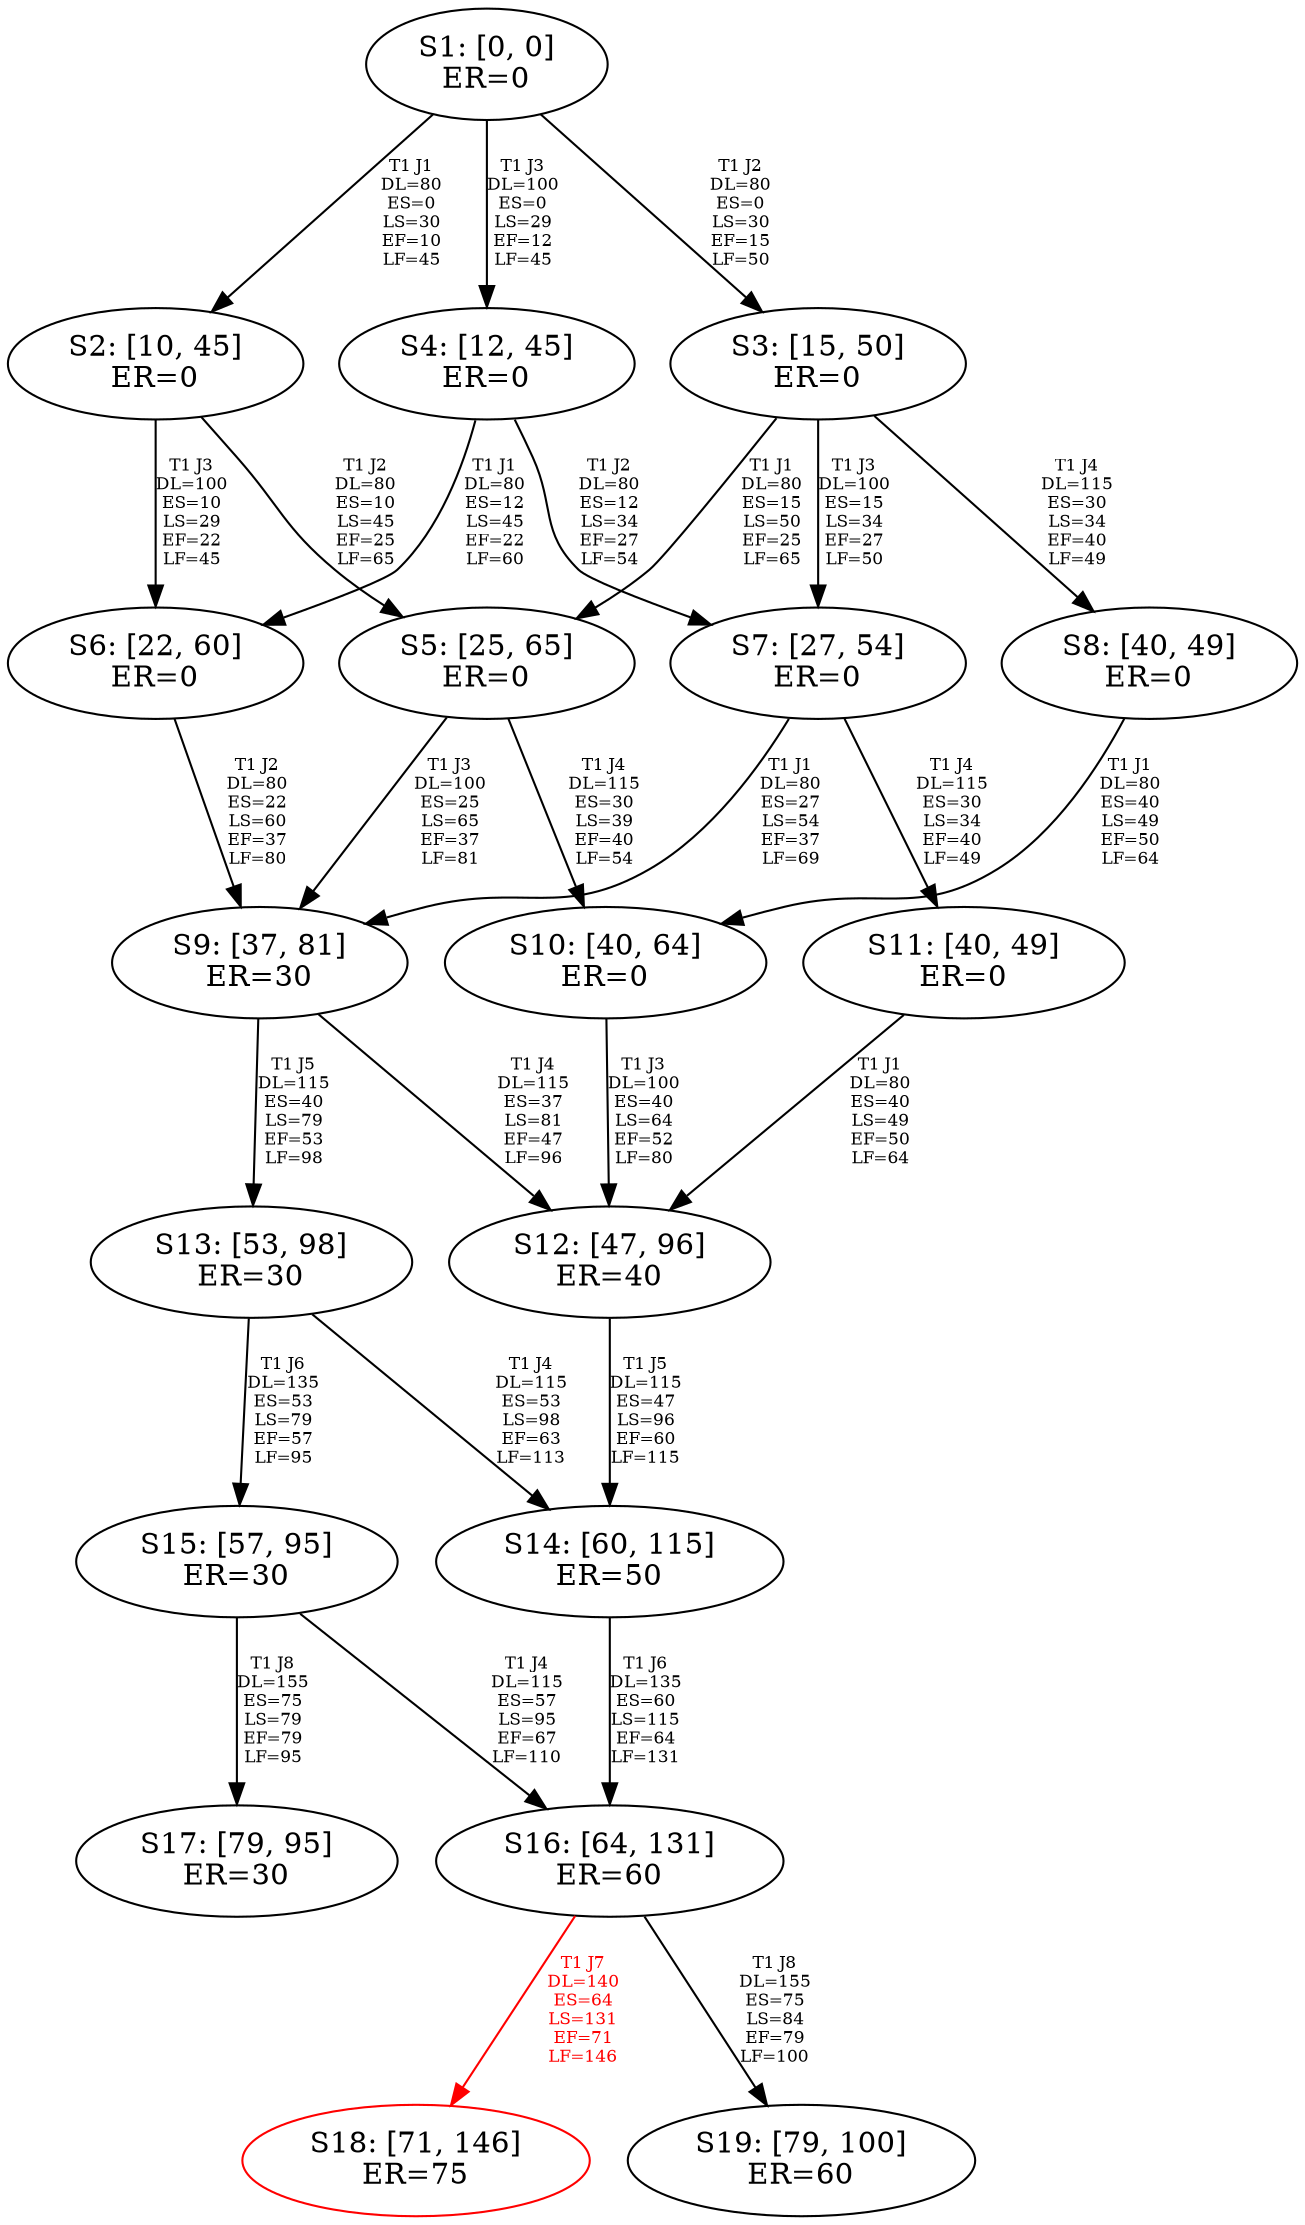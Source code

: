 digraph {
	S1[label="S1: [0, 0]\nER=0"];
	S2[label="S2: [10, 45]\nER=0"];
	S3[label="S3: [15, 50]\nER=0"];
	S4[label="S4: [12, 45]\nER=0"];
	S5[label="S5: [25, 65]\nER=0"];
	S6[label="S6: [22, 60]\nER=0"];
	S7[label="S7: [27, 54]\nER=0"];
	S8[label="S8: [40, 49]\nER=0"];
	S9[label="S9: [37, 81]\nER=30"];
	S10[label="S10: [40, 64]\nER=0"];
	S11[label="S11: [40, 49]\nER=0"];
	S12[label="S12: [47, 96]\nER=40"];
	S13[label="S13: [53, 98]\nER=30"];
	S14[label="S14: [60, 115]\nER=50"];
	S15[label="S15: [57, 95]\nER=30"];
	S16[label="S16: [64, 131]\nER=60"];
	S17[label="S17: [79, 95]\nER=30"];
	S18[label="S18: [71, 146]\nER=75"];
	S19[label="S19: [79, 100]\nER=60"];
	S1 -> S2[label="T1 J1\nDL=80\nES=0\nLS=30\nEF=10\nLF=45",fontsize=8];
	S1 -> S3[label="T1 J2\nDL=80\nES=0\nLS=30\nEF=15\nLF=50",fontsize=8];
	S1 -> S4[label="T1 J3\nDL=100\nES=0\nLS=29\nEF=12\nLF=45",fontsize=8];
	S2 -> S5[label="T1 J2\nDL=80\nES=10\nLS=45\nEF=25\nLF=65",fontsize=8];
	S2 -> S6[label="T1 J3\nDL=100\nES=10\nLS=29\nEF=22\nLF=45",fontsize=8];
	S3 -> S5[label="T1 J1\nDL=80\nES=15\nLS=50\nEF=25\nLF=65",fontsize=8];
	S3 -> S7[label="T1 J3\nDL=100\nES=15\nLS=34\nEF=27\nLF=50",fontsize=8];
	S3 -> S8[label="T1 J4\nDL=115\nES=30\nLS=34\nEF=40\nLF=49",fontsize=8];
	S4 -> S6[label="T1 J1\nDL=80\nES=12\nLS=45\nEF=22\nLF=60",fontsize=8];
	S4 -> S7[label="T1 J2\nDL=80\nES=12\nLS=34\nEF=27\nLF=54",fontsize=8];
	S5 -> S9[label="T1 J3\nDL=100\nES=25\nLS=65\nEF=37\nLF=81",fontsize=8];
	S5 -> S10[label="T1 J4\nDL=115\nES=30\nLS=39\nEF=40\nLF=54",fontsize=8];
	S6 -> S9[label="T1 J2\nDL=80\nES=22\nLS=60\nEF=37\nLF=80",fontsize=8];
	S7 -> S9[label="T1 J1\nDL=80\nES=27\nLS=54\nEF=37\nLF=69",fontsize=8];
	S7 -> S11[label="T1 J4\nDL=115\nES=30\nLS=34\nEF=40\nLF=49",fontsize=8];
	S8 -> S10[label="T1 J1\nDL=80\nES=40\nLS=49\nEF=50\nLF=64",fontsize=8];
	S9 -> S12[label="T1 J4\nDL=115\nES=37\nLS=81\nEF=47\nLF=96",fontsize=8];
	S9 -> S13[label="T1 J5\nDL=115\nES=40\nLS=79\nEF=53\nLF=98",fontsize=8];
	S10 -> S12[label="T1 J3\nDL=100\nES=40\nLS=64\nEF=52\nLF=80",fontsize=8];
	S11 -> S12[label="T1 J1\nDL=80\nES=40\nLS=49\nEF=50\nLF=64",fontsize=8];
	S12 -> S14[label="T1 J5\nDL=115\nES=47\nLS=96\nEF=60\nLF=115",fontsize=8];
	S13 -> S14[label="T1 J4\nDL=115\nES=53\nLS=98\nEF=63\nLF=113",fontsize=8];
	S13 -> S15[label="T1 J6\nDL=135\nES=53\nLS=79\nEF=57\nLF=95",fontsize=8];
	S14 -> S16[label="T1 J6\nDL=135\nES=60\nLS=115\nEF=64\nLF=131",fontsize=8];
	S15 -> S16[label="T1 J4\nDL=115\nES=57\nLS=95\nEF=67\nLF=110",fontsize=8];
	S15 -> S17[label="T1 J8\nDL=155\nES=75\nLS=79\nEF=79\nLF=95",fontsize=8];
	S16 -> S18[label="T1 J7\nDL=140\nES=64\nLS=131\nEF=71\nLF=146",color=Red,fontcolor=Red,fontsize=8];
S18[color=Red];
	S16 -> S19[label="T1 J8\nDL=155\nES=75\nLS=84\nEF=79\nLF=100",fontsize=8];
}
